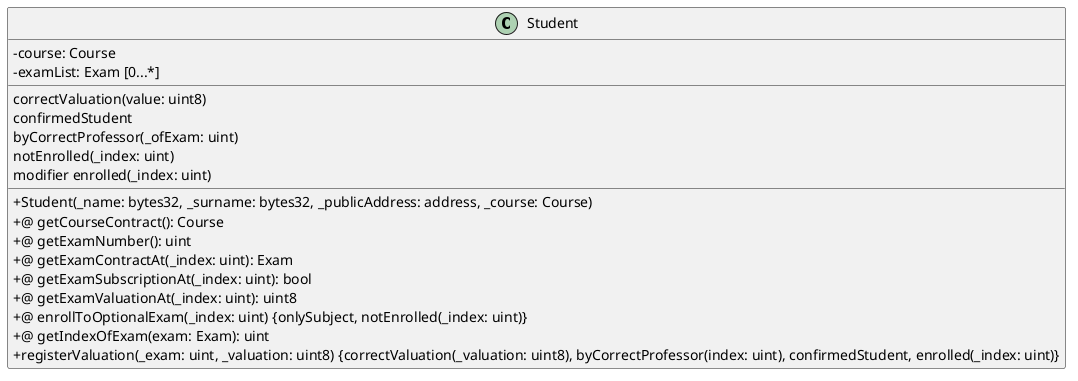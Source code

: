 @startuml
skinparam classAttributeIconSize 0
class Student {
- course: Course
- examList: Exam [0...*]
__
correctValuation(value: uint8)
confirmedStudent
byCorrectProfessor(_ofExam: uint)
notEnrolled(_index: uint)
modifier enrolled(_index: uint)
__
+ Student(_name: bytes32, _surname: bytes32, _publicAddress: address, _course: Course)
+@ getCourseContract(): Course
+@ getExamNumber(): uint
+@ getExamContractAt(_index: uint): Exam
+@ getExamSubscriptionAt(_index: uint): bool
+@ getExamValuationAt(_index: uint): uint8
+@ enrollToOptionalExam(_index: uint) {onlySubject, notEnrolled(_index: uint)}
+@ getIndexOfExam(exam: Exam): uint
+ registerValuation(_exam: uint, _valuation: uint8) {correctValuation(_valuation: uint8), byCorrectProfessor(index: uint), confirmedStudent, enrolled(_index: uint)}
}
@enduml
